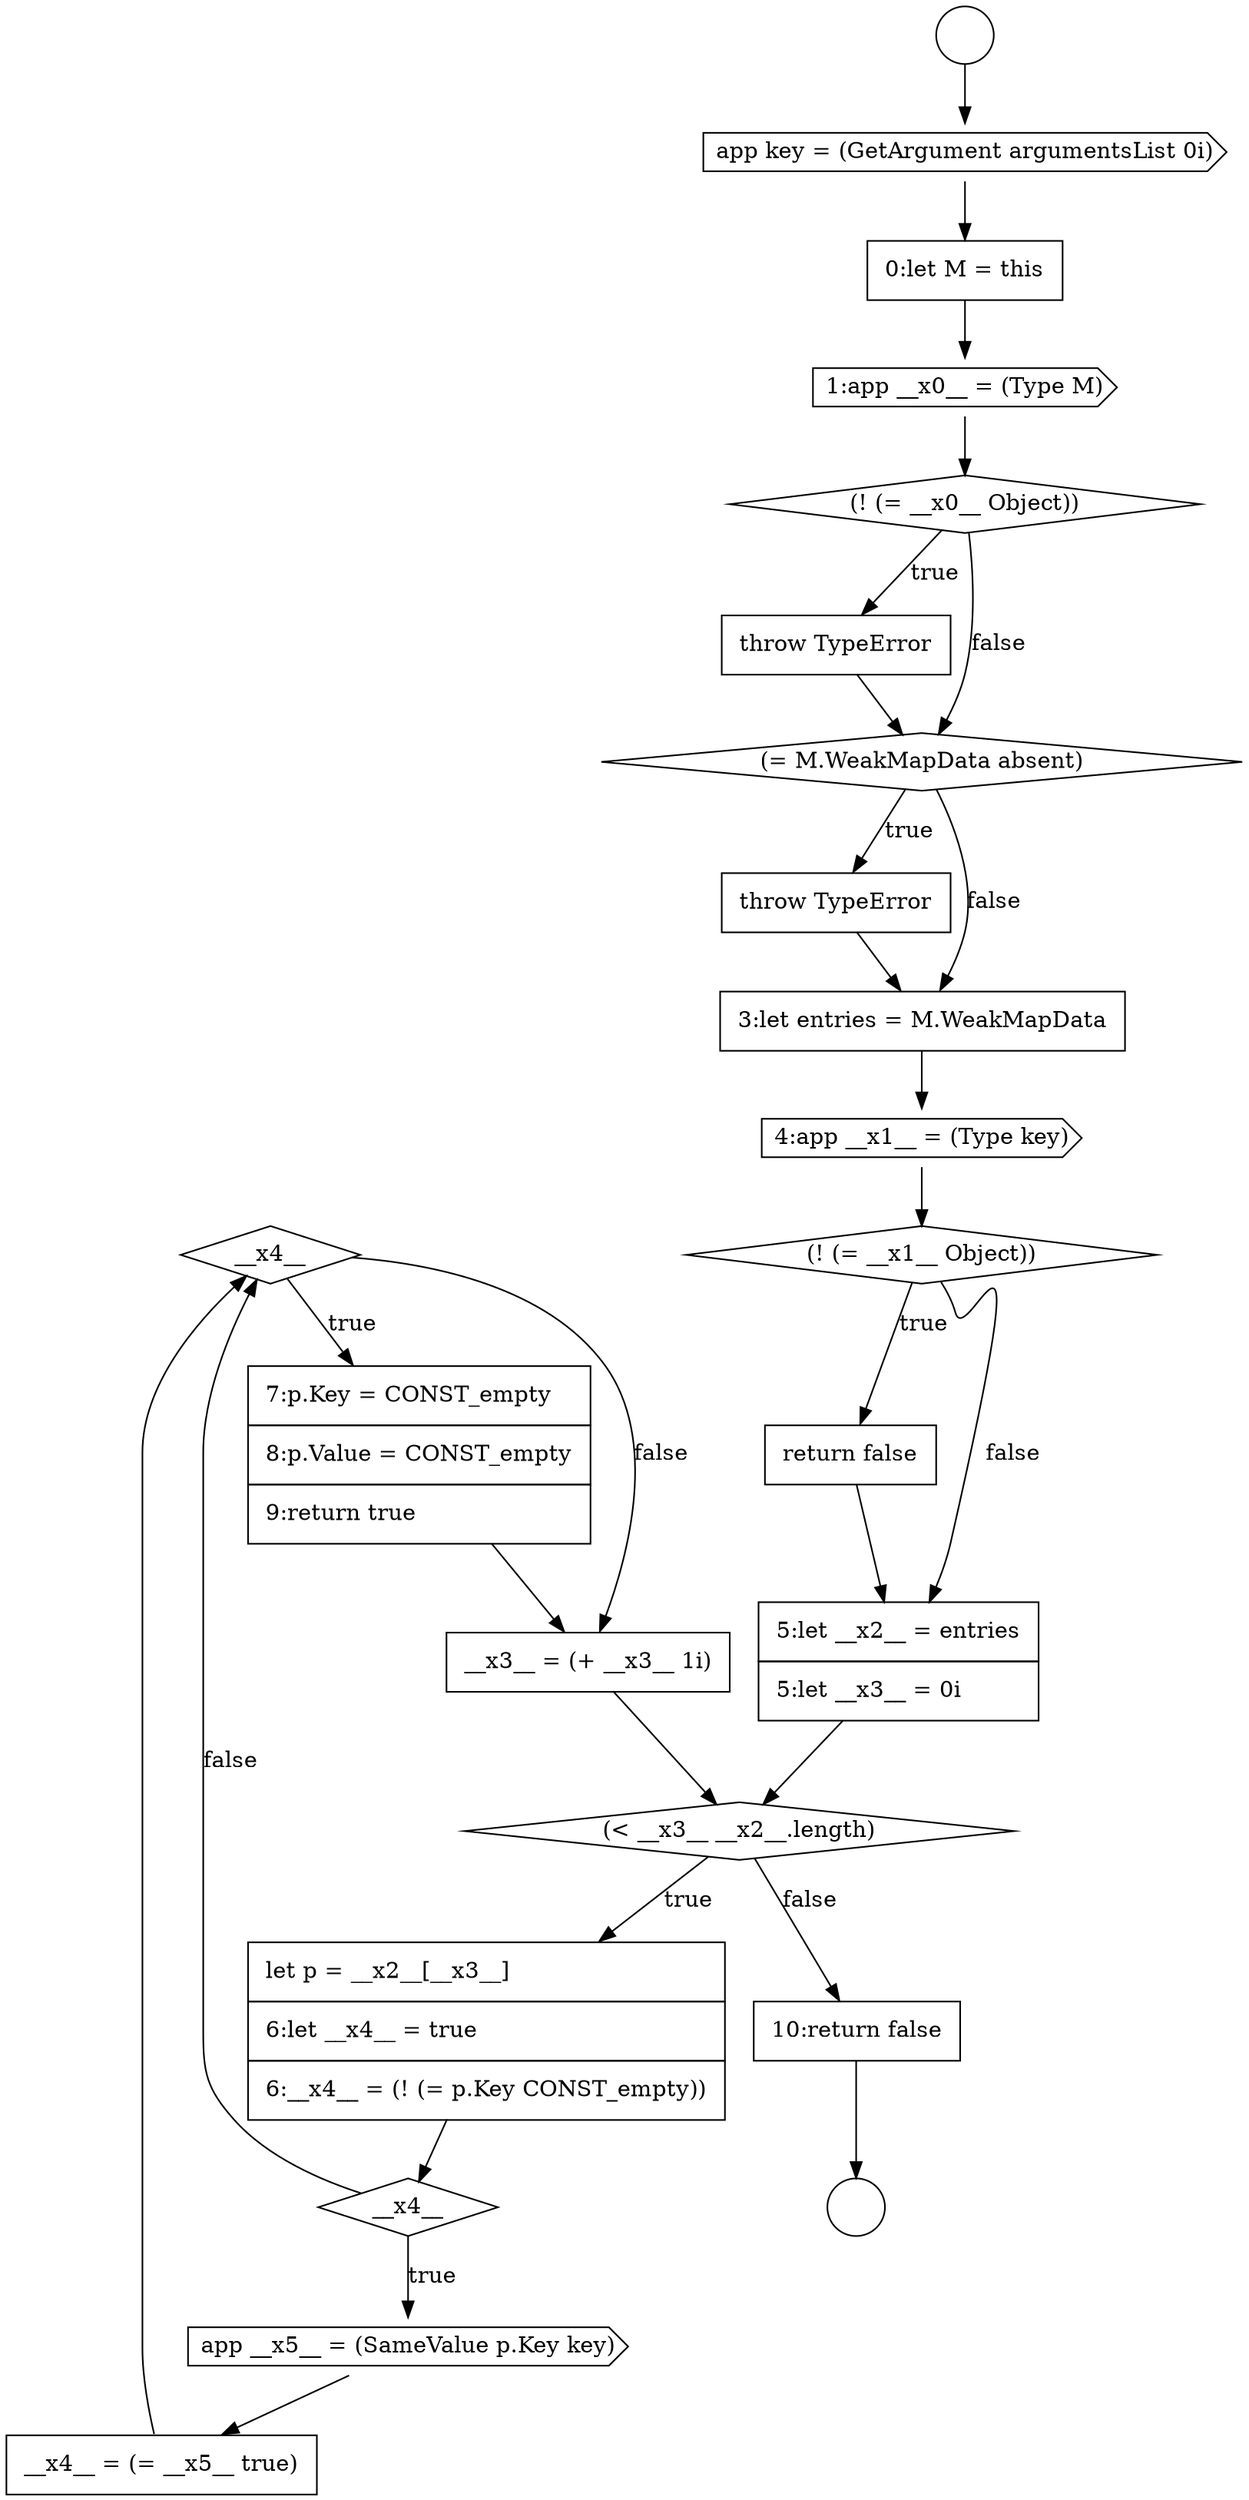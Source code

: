 digraph {
  node16427 [shape=diamond, label=<<font color="black">__x4__</font>> color="black" fillcolor="white" style=filled]
  node16428 [shape=none, margin=0, label=<<font color="black">
    <table border="0" cellborder="1" cellspacing="0" cellpadding="10">
      <tr><td align="left">7:p.Key = CONST_empty</td></tr>
      <tr><td align="left">8:p.Value = CONST_empty</td></tr>
      <tr><td align="left">9:return true</td></tr>
    </table>
  </font>> color="black" fillcolor="white" style=filled]
  node16423 [shape=none, margin=0, label=<<font color="black">
    <table border="0" cellborder="1" cellspacing="0" cellpadding="10">
      <tr><td align="left">let p = __x2__[__x3__]</td></tr>
      <tr><td align="left">6:let __x4__ = true</td></tr>
      <tr><td align="left">6:__x4__ = (! (= p.Key CONST_empty))</td></tr>
    </table>
  </font>> color="black" fillcolor="white" style=filled]
  node16414 [shape=none, margin=0, label=<<font color="black">
    <table border="0" cellborder="1" cellspacing="0" cellpadding="10">
      <tr><td align="left">throw TypeError</td></tr>
    </table>
  </font>> color="black" fillcolor="white" style=filled]
  node16419 [shape=diamond, label=<<font color="black">(! (= __x1__ Object))</font>> color="black" fillcolor="white" style=filled]
  node16410 [shape=cds, label=<<font color="black">app key = (GetArgument argumentsList 0i)</font>> color="black" fillcolor="white" style=filled]
  node16415 [shape=diamond, label=<<font color="black">(= M.WeakMapData absent)</font>> color="black" fillcolor="white" style=filled]
  node16408 [shape=circle label=" " color="black" fillcolor="white" style=filled]
  node16429 [shape=none, margin=0, label=<<font color="black">
    <table border="0" cellborder="1" cellspacing="0" cellpadding="10">
      <tr><td align="left">__x3__ = (+ __x3__ 1i)</td></tr>
    </table>
  </font>> color="black" fillcolor="white" style=filled]
  node16426 [shape=none, margin=0, label=<<font color="black">
    <table border="0" cellborder="1" cellspacing="0" cellpadding="10">
      <tr><td align="left">__x4__ = (= __x5__ true)</td></tr>
    </table>
  </font>> color="black" fillcolor="white" style=filled]
  node16412 [shape=cds, label=<<font color="black">1:app __x0__ = (Type M)</font>> color="black" fillcolor="white" style=filled]
  node16424 [shape=diamond, label=<<font color="black">__x4__</font>> color="black" fillcolor="white" style=filled]
  node16413 [shape=diamond, label=<<font color="black">(! (= __x0__ Object))</font>> color="black" fillcolor="white" style=filled]
  node16420 [shape=none, margin=0, label=<<font color="black">
    <table border="0" cellborder="1" cellspacing="0" cellpadding="10">
      <tr><td align="left">return false</td></tr>
    </table>
  </font>> color="black" fillcolor="white" style=filled]
  node16409 [shape=circle label=" " color="black" fillcolor="white" style=filled]
  node16422 [shape=diamond, label=<<font color="black">(&lt; __x3__ __x2__.length)</font>> color="black" fillcolor="white" style=filled]
  node16425 [shape=cds, label=<<font color="black">app __x5__ = (SameValue p.Key key)</font>> color="black" fillcolor="white" style=filled]
  node16416 [shape=none, margin=0, label=<<font color="black">
    <table border="0" cellborder="1" cellspacing="0" cellpadding="10">
      <tr><td align="left">throw TypeError</td></tr>
    </table>
  </font>> color="black" fillcolor="white" style=filled]
  node16411 [shape=none, margin=0, label=<<font color="black">
    <table border="0" cellborder="1" cellspacing="0" cellpadding="10">
      <tr><td align="left">0:let M = this</td></tr>
    </table>
  </font>> color="black" fillcolor="white" style=filled]
  node16418 [shape=cds, label=<<font color="black">4:app __x1__ = (Type key)</font>> color="black" fillcolor="white" style=filled]
  node16421 [shape=none, margin=0, label=<<font color="black">
    <table border="0" cellborder="1" cellspacing="0" cellpadding="10">
      <tr><td align="left">5:let __x2__ = entries</td></tr>
      <tr><td align="left">5:let __x3__ = 0i</td></tr>
    </table>
  </font>> color="black" fillcolor="white" style=filled]
  node16430 [shape=none, margin=0, label=<<font color="black">
    <table border="0" cellborder="1" cellspacing="0" cellpadding="10">
      <tr><td align="left">10:return false</td></tr>
    </table>
  </font>> color="black" fillcolor="white" style=filled]
  node16417 [shape=none, margin=0, label=<<font color="black">
    <table border="0" cellborder="1" cellspacing="0" cellpadding="10">
      <tr><td align="left">3:let entries = M.WeakMapData</td></tr>
    </table>
  </font>> color="black" fillcolor="white" style=filled]
  node16426 -> node16427 [ color="black"]
  node16425 -> node16426 [ color="black"]
  node16422 -> node16423 [label=<<font color="black">true</font>> color="black"]
  node16422 -> node16430 [label=<<font color="black">false</font>> color="black"]
  node16424 -> node16425 [label=<<font color="black">true</font>> color="black"]
  node16424 -> node16427 [label=<<font color="black">false</font>> color="black"]
  node16427 -> node16428 [label=<<font color="black">true</font>> color="black"]
  node16427 -> node16429 [label=<<font color="black">false</font>> color="black"]
  node16410 -> node16411 [ color="black"]
  node16430 -> node16409 [ color="black"]
  node16413 -> node16414 [label=<<font color="black">true</font>> color="black"]
  node16413 -> node16415 [label=<<font color="black">false</font>> color="black"]
  node16411 -> node16412 [ color="black"]
  node16416 -> node16417 [ color="black"]
  node16412 -> node16413 [ color="black"]
  node16418 -> node16419 [ color="black"]
  node16420 -> node16421 [ color="black"]
  node16428 -> node16429 [ color="black"]
  node16421 -> node16422 [ color="black"]
  node16414 -> node16415 [ color="black"]
  node16419 -> node16420 [label=<<font color="black">true</font>> color="black"]
  node16419 -> node16421 [label=<<font color="black">false</font>> color="black"]
  node16423 -> node16424 [ color="black"]
  node16415 -> node16416 [label=<<font color="black">true</font>> color="black"]
  node16415 -> node16417 [label=<<font color="black">false</font>> color="black"]
  node16417 -> node16418 [ color="black"]
  node16408 -> node16410 [ color="black"]
  node16429 -> node16422 [ color="black"]
}
